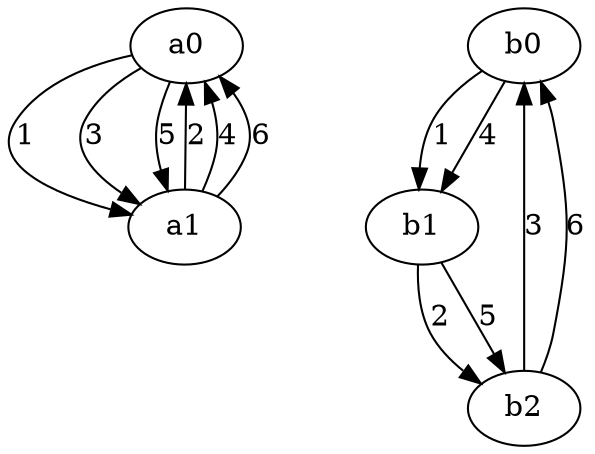 digraph {
    a0 -> a1 [label=1]
    a1 -> a0 [label=2]
    a0 -> a1 [label=3]
    a1 -> a0 [label=4]
    a0 -> a1 [label=5]
    a1 -> a0 [label=6]

    b0 -> b1 [label=1]
    b1 -> b2 [label=2]
    b2 -> b0 [label=3]
    b0 -> b1 [label=4]
    b1 -> b2 [label=5]
    b2 -> b0 [label=6]
}
